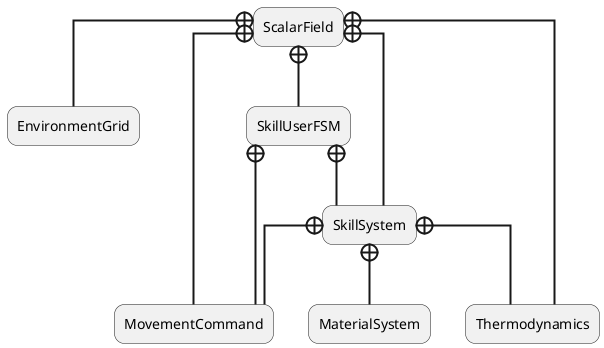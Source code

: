 @startuml
skinparam sequenceArrowThickness 2
skinparam roundcorner 20
skinparam sequenceParticipant underline
skinparam linetype ortho

package EnvironmentGrid <<Rectangle>> {
}

package MaterialSystem <<Rectangle>> {
}

package MovementCommand <<Rectangle>> {
}

package ScalarField <<Rectangle>> {
}

package SkillSystem <<Rectangle>> {
}

package SkillUserFSM <<Rectangle>> {
}

package Thermodynamics <<Rectangle>> {
}

SkillSystem +-- Thermodynamics
SkillSystem +-- MaterialSystem
SkillSystem +-- MovementCommand

SkillUserFSM +-- SkillSystem
SkillUserFSM +-- MovementCommand

ScalarField +-- EnvironmentGrid
ScalarField +-- Thermodynamics
ScalarField +-- SkillSystem
ScalarField +-- SkillUserFSM
ScalarField +-- MovementCommand

@enduml
